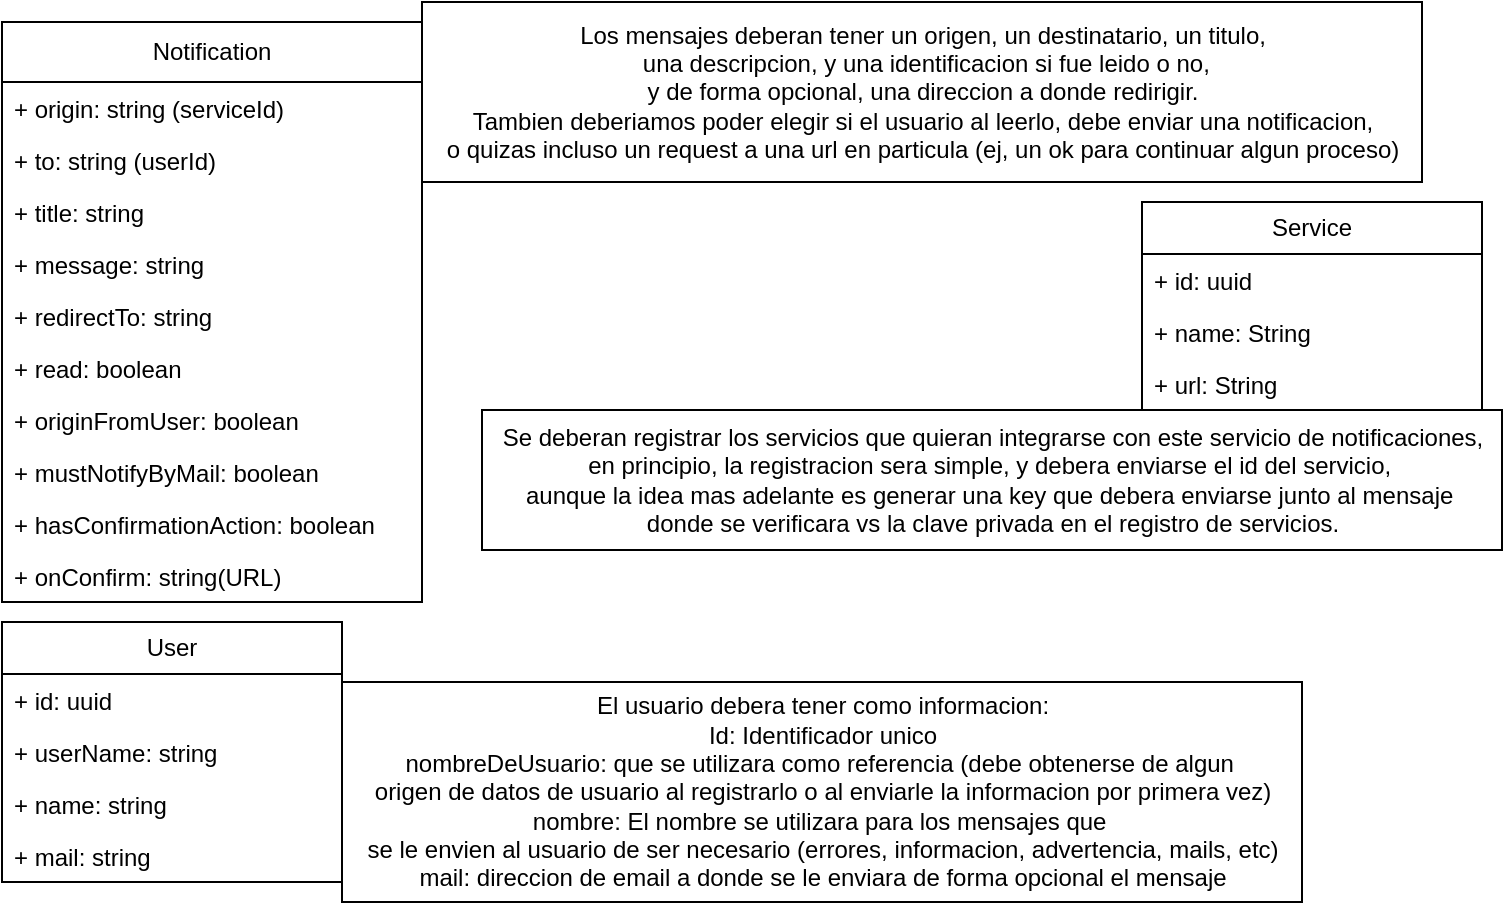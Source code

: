 <mxfile pages="4">
    <diagram name="Data model v0.1" id="mWY4o4TLyBDwmNCs7lso">
        <mxGraphModel dx="986" dy="429" grid="1" gridSize="10" guides="1" tooltips="1" connect="1" arrows="1" fold="1" page="1" pageScale="1" pageWidth="827" pageHeight="1169" math="0" shadow="0">
            <root>
                <mxCell id="0"/>
                <mxCell id="1" parent="0"/>
                <mxCell id="TygAouKfKQzUierTQuV3-1" value="Notification" style="swimlane;fontStyle=0;childLayout=stackLayout;horizontal=1;startSize=30;fillColor=none;horizontalStack=0;resizeParent=1;resizeParentMax=0;resizeLast=0;collapsible=1;marginBottom=0;whiteSpace=wrap;html=1;" parent="1" vertex="1">
                    <mxGeometry x="40" y="20" width="210" height="290" as="geometry"/>
                </mxCell>
                <mxCell id="TygAouKfKQzUierTQuV3-2" value="+ origin: string (serviceId)" style="text;strokeColor=none;fillColor=none;align=left;verticalAlign=top;spacingLeft=4;spacingRight=4;overflow=hidden;rotatable=0;points=[[0,0.5],[1,0.5]];portConstraint=eastwest;whiteSpace=wrap;html=1;" parent="TygAouKfKQzUierTQuV3-1" vertex="1">
                    <mxGeometry y="30" width="210" height="26" as="geometry"/>
                </mxCell>
                <mxCell id="TygAouKfKQzUierTQuV3-3" value="+ to: string (userId)" style="text;strokeColor=none;fillColor=none;align=left;verticalAlign=top;spacingLeft=4;spacingRight=4;overflow=hidden;rotatable=0;points=[[0,0.5],[1,0.5]];portConstraint=eastwest;whiteSpace=wrap;html=1;" parent="TygAouKfKQzUierTQuV3-1" vertex="1">
                    <mxGeometry y="56" width="210" height="26" as="geometry"/>
                </mxCell>
                <mxCell id="TygAouKfKQzUierTQuV3-4" value="+ title: string" style="text;strokeColor=none;fillColor=none;align=left;verticalAlign=top;spacingLeft=4;spacingRight=4;overflow=hidden;rotatable=0;points=[[0,0.5],[1,0.5]];portConstraint=eastwest;whiteSpace=wrap;html=1;" parent="TygAouKfKQzUierTQuV3-1" vertex="1">
                    <mxGeometry y="82" width="210" height="26" as="geometry"/>
                </mxCell>
                <mxCell id="TygAouKfKQzUierTQuV3-6" value="+ message: string" style="text;strokeColor=none;fillColor=none;align=left;verticalAlign=top;spacingLeft=4;spacingRight=4;overflow=hidden;rotatable=0;points=[[0,0.5],[1,0.5]];portConstraint=eastwest;whiteSpace=wrap;html=1;" parent="TygAouKfKQzUierTQuV3-1" vertex="1">
                    <mxGeometry y="108" width="210" height="26" as="geometry"/>
                </mxCell>
                <mxCell id="TygAouKfKQzUierTQuV3-7" value="+ redirectTo: string" style="text;strokeColor=none;fillColor=none;align=left;verticalAlign=top;spacingLeft=4;spacingRight=4;overflow=hidden;rotatable=0;points=[[0,0.5],[1,0.5]];portConstraint=eastwest;whiteSpace=wrap;html=1;" parent="TygAouKfKQzUierTQuV3-1" vertex="1">
                    <mxGeometry y="134" width="210" height="26" as="geometry"/>
                </mxCell>
                <mxCell id="TygAouKfKQzUierTQuV3-8" value="+ read: boolean" style="text;strokeColor=none;fillColor=none;align=left;verticalAlign=top;spacingLeft=4;spacingRight=4;overflow=hidden;rotatable=0;points=[[0,0.5],[1,0.5]];portConstraint=eastwest;whiteSpace=wrap;html=1;" parent="TygAouKfKQzUierTQuV3-1" vertex="1">
                    <mxGeometry y="160" width="210" height="26" as="geometry"/>
                </mxCell>
                <mxCell id="TygAouKfKQzUierTQuV3-9" value="+ originFromUser: boolean" style="text;strokeColor=none;fillColor=none;align=left;verticalAlign=top;spacingLeft=4;spacingRight=4;overflow=hidden;rotatable=0;points=[[0,0.5],[1,0.5]];portConstraint=eastwest;whiteSpace=wrap;html=1;" parent="TygAouKfKQzUierTQuV3-1" vertex="1">
                    <mxGeometry y="186" width="210" height="26" as="geometry"/>
                </mxCell>
                <mxCell id="TygAouKfKQzUierTQuV3-20" value="+ mustNotifyByMail: boolean" style="text;strokeColor=none;fillColor=none;align=left;verticalAlign=top;spacingLeft=4;spacingRight=4;overflow=hidden;rotatable=0;points=[[0,0.5],[1,0.5]];portConstraint=eastwest;whiteSpace=wrap;html=1;" parent="TygAouKfKQzUierTQuV3-1" vertex="1">
                    <mxGeometry y="212" width="210" height="26" as="geometry"/>
                </mxCell>
                <mxCell id="8lushPYLexxLa-VXEh43-3" value="+ hasConfirmationAction: boolean" style="text;strokeColor=none;fillColor=none;align=left;verticalAlign=top;spacingLeft=4;spacingRight=4;overflow=hidden;rotatable=0;points=[[0,0.5],[1,0.5]];portConstraint=eastwest;whiteSpace=wrap;html=1;" parent="TygAouKfKQzUierTQuV3-1" vertex="1">
                    <mxGeometry y="238" width="210" height="26" as="geometry"/>
                </mxCell>
                <mxCell id="8lushPYLexxLa-VXEh43-2" value="+ onConfirm: string(URL)" style="text;strokeColor=none;fillColor=none;align=left;verticalAlign=top;spacingLeft=4;spacingRight=4;overflow=hidden;rotatable=0;points=[[0,0.5],[1,0.5]];portConstraint=eastwest;whiteSpace=wrap;html=1;" parent="TygAouKfKQzUierTQuV3-1" vertex="1">
                    <mxGeometry y="264" width="210" height="26" as="geometry"/>
                </mxCell>
                <mxCell id="TygAouKfKQzUierTQuV3-5" value="Los mensajes deberan tener un origen, un destinatario, un titulo,&lt;br&gt;&amp;nbsp;una descripcion, y una identificacion si fue leido o no, &lt;br&gt;y de forma opcional, una direccion a donde redirigir.&lt;br&gt;Tambien deberiamos poder elegir si el usuario al leerlo, debe enviar una notificacion, &lt;br&gt;o quizas incluso un request a una url en particula (ej, un ok para continuar algun proceso)" style="text;html=1;align=center;verticalAlign=middle;resizable=0;points=[];autosize=1;strokeColor=default;fillColor=none;" parent="1" vertex="1">
                    <mxGeometry x="250" y="10" width="500" height="90" as="geometry"/>
                </mxCell>
                <mxCell id="TygAouKfKQzUierTQuV3-10" value="User" style="swimlane;fontStyle=0;childLayout=stackLayout;horizontal=1;startSize=26;fillColor=none;horizontalStack=0;resizeParent=1;resizeParentMax=0;resizeLast=0;collapsible=1;marginBottom=0;whiteSpace=wrap;html=1;" parent="1" vertex="1">
                    <mxGeometry x="40" y="320" width="170" height="130" as="geometry"/>
                </mxCell>
                <mxCell id="TygAouKfKQzUierTQuV3-11" value="+ id: uuid" style="text;strokeColor=none;fillColor=none;align=left;verticalAlign=top;spacingLeft=4;spacingRight=4;overflow=hidden;rotatable=0;points=[[0,0.5],[1,0.5]];portConstraint=eastwest;whiteSpace=wrap;html=1;" parent="TygAouKfKQzUierTQuV3-10" vertex="1">
                    <mxGeometry y="26" width="170" height="26" as="geometry"/>
                </mxCell>
                <mxCell id="TygAouKfKQzUierTQuV3-12" value="+ userName: string" style="text;strokeColor=none;fillColor=none;align=left;verticalAlign=top;spacingLeft=4;spacingRight=4;overflow=hidden;rotatable=0;points=[[0,0.5],[1,0.5]];portConstraint=eastwest;whiteSpace=wrap;html=1;" parent="TygAouKfKQzUierTQuV3-10" vertex="1">
                    <mxGeometry y="52" width="170" height="26" as="geometry"/>
                </mxCell>
                <mxCell id="TygAouKfKQzUierTQuV3-13" value="+ name: string" style="text;strokeColor=none;fillColor=none;align=left;verticalAlign=top;spacingLeft=4;spacingRight=4;overflow=hidden;rotatable=0;points=[[0,0.5],[1,0.5]];portConstraint=eastwest;whiteSpace=wrap;html=1;" parent="TygAouKfKQzUierTQuV3-10" vertex="1">
                    <mxGeometry y="78" width="170" height="26" as="geometry"/>
                </mxCell>
                <mxCell id="TygAouKfKQzUierTQuV3-19" value="+ mail: string" style="text;strokeColor=none;fillColor=none;align=left;verticalAlign=top;spacingLeft=4;spacingRight=4;overflow=hidden;rotatable=0;points=[[0,0.5],[1,0.5]];portConstraint=eastwest;whiteSpace=wrap;html=1;" parent="TygAouKfKQzUierTQuV3-10" vertex="1">
                    <mxGeometry y="104" width="170" height="26" as="geometry"/>
                </mxCell>
                <mxCell id="TygAouKfKQzUierTQuV3-15" value="Service" style="swimlane;fontStyle=0;childLayout=stackLayout;horizontal=1;startSize=26;fillColor=none;horizontalStack=0;resizeParent=1;resizeParentMax=0;resizeLast=0;collapsible=1;marginBottom=0;whiteSpace=wrap;html=1;" parent="1" vertex="1">
                    <mxGeometry x="610" y="110" width="170" height="104" as="geometry"/>
                </mxCell>
                <mxCell id="TygAouKfKQzUierTQuV3-16" value="+ id: uuid" style="text;strokeColor=none;fillColor=none;align=left;verticalAlign=top;spacingLeft=4;spacingRight=4;overflow=hidden;rotatable=0;points=[[0,0.5],[1,0.5]];portConstraint=eastwest;whiteSpace=wrap;html=1;" parent="TygAouKfKQzUierTQuV3-15" vertex="1">
                    <mxGeometry y="26" width="170" height="26" as="geometry"/>
                </mxCell>
                <mxCell id="TygAouKfKQzUierTQuV3-17" value="+ name: String" style="text;strokeColor=none;fillColor=none;align=left;verticalAlign=top;spacingLeft=4;spacingRight=4;overflow=hidden;rotatable=0;points=[[0,0.5],[1,0.5]];portConstraint=eastwest;whiteSpace=wrap;html=1;" parent="TygAouKfKQzUierTQuV3-15" vertex="1">
                    <mxGeometry y="52" width="170" height="26" as="geometry"/>
                </mxCell>
                <mxCell id="TygAouKfKQzUierTQuV3-18" value="+ url: String" style="text;strokeColor=none;fillColor=none;align=left;verticalAlign=top;spacingLeft=4;spacingRight=4;overflow=hidden;rotatable=0;points=[[0,0.5],[1,0.5]];portConstraint=eastwest;whiteSpace=wrap;html=1;" parent="TygAouKfKQzUierTQuV3-15" vertex="1">
                    <mxGeometry y="78" width="170" height="26" as="geometry"/>
                </mxCell>
                <mxCell id="gzlC1N9TH0gWAyGtzyF3-1" value="&lt;div&gt;El usuario debera tener como informacion:&lt;/div&gt;&lt;div&gt;Id: Identificador unico&lt;/div&gt;&lt;div&gt;nombreDeUsuario: que se utilizara como referencia (debe obtenerse de algun&amp;nbsp;&lt;/div&gt;&lt;div&gt;origen de datos de usuario al registrarlo o al enviarle la informacion por primera vez)&lt;/div&gt;&lt;div&gt;nombre: El nombre se utilizara para los mensajes que&amp;nbsp;&lt;/div&gt;&lt;div&gt;se le envien al usuario de ser necesario (errores, informacion, advertencia, mails, etc)&lt;/div&gt;&lt;div&gt;mail: direccion de email a donde se le enviara de forma opcional el mensaje&lt;/div&gt;" style="text;html=1;align=center;verticalAlign=middle;resizable=0;points=[];autosize=1;strokeColor=default;fillColor=none;" parent="1" vertex="1">
                    <mxGeometry x="210" y="350" width="480" height="110" as="geometry"/>
                </mxCell>
                <mxCell id="8lushPYLexxLa-VXEh43-1" value="&lt;div&gt;Se deberan registrar los servicios que quieran integrarse con este servicio de notificaciones,&lt;/div&gt;&lt;div&gt;en principio, la registracion sera simple, y debera enviarse el id del servicio,&amp;nbsp;&lt;/div&gt;&lt;div&gt;aunque la idea mas adelante es generar una key que debera enviarse junto al mensaje&amp;nbsp;&lt;/div&gt;&lt;div&gt;donde se verificara vs la clave privada en el registro de servicios.&lt;/div&gt;" style="text;html=1;align=center;verticalAlign=middle;resizable=0;points=[];autosize=1;strokeColor=default;fillColor=none;" parent="1" vertex="1">
                    <mxGeometry x="280" y="214" width="510" height="70" as="geometry"/>
                </mxCell>
            </root>
        </mxGraphModel>
    </diagram>
    <diagram name="Data model v0.2" id="7mP8LvBhJa3DPSpxojy-">
        <mxGraphModel dx="986" dy="429" grid="1" gridSize="10" guides="1" tooltips="1" connect="1" arrows="1" fold="1" page="1" pageScale="1" pageWidth="827" pageHeight="1169" math="0" shadow="0">
            <root>
                <mxCell id="sjcWgixEKw-Ir5j6e7rO-0"/>
                <mxCell id="sjcWgixEKw-Ir5j6e7rO-1" parent="sjcWgixEKw-Ir5j6e7rO-0"/>
                <mxCell id="sjcWgixEKw-Ir5j6e7rO-2" value="Notification" style="swimlane;fontStyle=0;childLayout=stackLayout;horizontal=1;startSize=30;fillColor=none;horizontalStack=0;resizeParent=1;resizeParentMax=0;resizeLast=0;collapsible=1;marginBottom=0;whiteSpace=wrap;html=1;" vertex="1" parent="sjcWgixEKw-Ir5j6e7rO-1">
                    <mxGeometry x="40" y="20" width="210" height="268" as="geometry"/>
                </mxCell>
                <mxCell id="sjcWgixEKw-Ir5j6e7rO-3" value="+ origin: string (serviceId)" style="text;strokeColor=none;fillColor=none;align=left;verticalAlign=top;spacingLeft=4;spacingRight=4;overflow=hidden;rotatable=0;points=[[0,0.5],[1,0.5]];portConstraint=eastwest;whiteSpace=wrap;html=1;" vertex="1" parent="sjcWgixEKw-Ir5j6e7rO-2">
                    <mxGeometry y="30" width="210" height="26" as="geometry"/>
                </mxCell>
                <mxCell id="sjcWgixEKw-Ir5j6e7rO-4" value="+ to: string (userId)" style="text;strokeColor=none;fillColor=none;align=left;verticalAlign=top;spacingLeft=4;spacingRight=4;overflow=hidden;rotatable=0;points=[[0,0.5],[1,0.5]];portConstraint=eastwest;whiteSpace=wrap;html=1;" vertex="1" parent="sjcWgixEKw-Ir5j6e7rO-2">
                    <mxGeometry y="56" width="210" height="26" as="geometry"/>
                </mxCell>
                <mxCell id="sjcWgixEKw-Ir5j6e7rO-5" value="+ title: string" style="text;strokeColor=none;fillColor=none;align=left;verticalAlign=top;spacingLeft=4;spacingRight=4;overflow=hidden;rotatable=0;points=[[0,0.5],[1,0.5]];portConstraint=eastwest;whiteSpace=wrap;html=1;" vertex="1" parent="sjcWgixEKw-Ir5j6e7rO-2">
                    <mxGeometry y="82" width="210" height="26" as="geometry"/>
                </mxCell>
                <mxCell id="sjcWgixEKw-Ir5j6e7rO-6" value="+ message: string" style="text;strokeColor=none;fillColor=none;align=left;verticalAlign=top;spacingLeft=4;spacingRight=4;overflow=hidden;rotatable=0;points=[[0,0.5],[1,0.5]];portConstraint=eastwest;whiteSpace=wrap;html=1;" vertex="1" parent="sjcWgixEKw-Ir5j6e7rO-2">
                    <mxGeometry y="108" width="210" height="26" as="geometry"/>
                </mxCell>
                <mxCell id="sjcWgixEKw-Ir5j6e7rO-7" value="+ redirectTo: string" style="text;strokeColor=none;fillColor=none;align=left;verticalAlign=top;spacingLeft=4;spacingRight=4;overflow=hidden;rotatable=0;points=[[0,0.5],[1,0.5]];portConstraint=eastwest;whiteSpace=wrap;html=1;" vertex="1" parent="sjcWgixEKw-Ir5j6e7rO-2">
                    <mxGeometry y="134" width="210" height="26" as="geometry"/>
                </mxCell>
                <mxCell id="sjcWgixEKw-Ir5j6e7rO-8" value="+ read: boolean" style="text;strokeColor=none;fillColor=none;align=left;verticalAlign=top;spacingLeft=4;spacingRight=4;overflow=hidden;rotatable=0;points=[[0,0.5],[1,0.5]];portConstraint=eastwest;whiteSpace=wrap;html=1;" vertex="1" parent="sjcWgixEKw-Ir5j6e7rO-2">
                    <mxGeometry y="160" width="210" height="26" as="geometry"/>
                </mxCell>
                <mxCell id="sjcWgixEKw-Ir5j6e7rO-11" value="+ hasConfirmationAction: boolean" style="text;strokeColor=none;fillColor=none;align=left;verticalAlign=top;spacingLeft=4;spacingRight=4;overflow=hidden;rotatable=0;points=[[0,0.5],[1,0.5]];portConstraint=eastwest;whiteSpace=wrap;html=1;" vertex="1" parent="sjcWgixEKw-Ir5j6e7rO-2">
                    <mxGeometry y="186" width="210" height="26" as="geometry"/>
                </mxCell>
                <mxCell id="sjcWgixEKw-Ir5j6e7rO-12" value="+ onConfirm: string(URL)" style="text;strokeColor=none;fillColor=none;align=left;verticalAlign=top;spacingLeft=4;spacingRight=4;overflow=hidden;rotatable=0;points=[[0,0.5],[1,0.5]];portConstraint=eastwest;whiteSpace=wrap;html=1;" vertex="1" parent="sjcWgixEKw-Ir5j6e7rO-2">
                    <mxGeometry y="212" width="210" height="26" as="geometry"/>
                </mxCell>
                <mxCell id="kG2n3FLrNMvm0g0FcWur-0" value="&amp;nbsp;+ confirmationValue: boolean" style="text;html=1;strokeColor=none;fillColor=none;align=left;verticalAlign=middle;whiteSpace=wrap;rounded=0;" vertex="1" parent="sjcWgixEKw-Ir5j6e7rO-2">
                    <mxGeometry y="238" width="210" height="30" as="geometry"/>
                </mxCell>
                <mxCell id="sjcWgixEKw-Ir5j6e7rO-13" value="Los mensajes deberan tener un origen, un destinatario, un titulo,&lt;br&gt;&amp;nbsp;una descripcion, y una identificacion si fue leido o no, &lt;br&gt;y de forma opcional, una direccion a donde redirigir.&lt;br&gt;Tambien deberiamos poder elegir si el usuario al leerlo, debe enviar una notificacion, &lt;br&gt;o quizas incluso un request a una url en particula (ej, un ok para continuar algun proceso)" style="text;html=1;align=center;verticalAlign=middle;resizable=0;points=[];autosize=1;strokeColor=default;fillColor=none;" vertex="1" parent="sjcWgixEKw-Ir5j6e7rO-1">
                    <mxGeometry x="250" y="10" width="500" height="90" as="geometry"/>
                </mxCell>
            </root>
        </mxGraphModel>
    </diagram>
    <diagram id="eO74APPP4U8IhmerHV7s" name="Service Interactions">
        <mxGraphModel dx="986" dy="429" grid="1" gridSize="10" guides="1" tooltips="1" connect="1" arrows="1" fold="1" page="1" pageScale="1" pageWidth="827" pageHeight="1169" math="0" shadow="0">
            <root>
                <mxCell id="0"/>
                <mxCell id="1" parent="0"/>
                <mxCell id="OpSS7umCuoOMNEhT2zQC-13" style="edgeStyle=none;html=1;entryX=0.28;entryY=0.99;entryDx=0;entryDy=0;entryPerimeter=0;exitX=1.048;exitY=0.641;exitDx=0;exitDy=0;exitPerimeter=0;" edge="1" parent="1" source="OpSS7umCuoOMNEhT2zQC-1" target="OpSS7umCuoOMNEhT2zQC-10">
                    <mxGeometry relative="1" as="geometry"/>
                </mxCell>
                <mxCell id="OpSS7umCuoOMNEhT2zQC-14" value="Notifications Summary" style="edgeLabel;html=1;align=center;verticalAlign=middle;resizable=0;points=[];" vertex="1" connectable="0" parent="OpSS7umCuoOMNEhT2zQC-13">
                    <mxGeometry x="-0.104" relative="1" as="geometry">
                        <mxPoint x="37" y="5" as="offset"/>
                    </mxGeometry>
                </mxCell>
                <mxCell id="OpSS7umCuoOMNEhT2zQC-1" value="Notification Service" style="points=[];aspect=fixed;html=1;align=center;shadow=0;dashed=0;image;image=img/lib/allied_telesis/computer_and_terminals/Personal_Computer_with_Server.svg;" vertex="1" parent="1">
                    <mxGeometry x="383" y="170" width="62.4" height="62.4" as="geometry"/>
                </mxCell>
                <mxCell id="OpSS7umCuoOMNEhT2zQC-5" value="Services" style="text;html=1;align=center;verticalAlign=middle;resizable=0;points=[];autosize=1;strokeColor=none;fillColor=none;" vertex="1" parent="1">
                    <mxGeometry x="66.3" y="170" width="70" height="30" as="geometry"/>
                </mxCell>
                <mxCell id="OpSS7umCuoOMNEhT2zQC-6" value="" style="group" vertex="1" connectable="0" parent="1">
                    <mxGeometry x="60" y="80" width="82.6" height="74" as="geometry"/>
                </mxCell>
                <mxCell id="OpSS7umCuoOMNEhT2zQC-2" value="" style="points=[];aspect=fixed;html=1;align=center;shadow=0;dashed=0;image;image=img/lib/allied_telesis/computer_and_terminals/Server_Desktop.svg;" vertex="1" parent="OpSS7umCuoOMNEhT2zQC-6">
                    <mxGeometry width="42.6" height="54" as="geometry"/>
                </mxCell>
                <mxCell id="OpSS7umCuoOMNEhT2zQC-3" value="" style="points=[];aspect=fixed;html=1;align=center;shadow=0;dashed=0;image;image=img/lib/allied_telesis/computer_and_terminals/Server_Desktop.svg;" vertex="1" parent="OpSS7umCuoOMNEhT2zQC-6">
                    <mxGeometry x="20" y="10" width="42.6" height="54" as="geometry"/>
                </mxCell>
                <mxCell id="OpSS7umCuoOMNEhT2zQC-4" value="" style="points=[];aspect=fixed;html=1;align=center;shadow=0;dashed=0;image;image=img/lib/allied_telesis/computer_and_terminals/Server_Desktop.svg;" vertex="1" parent="OpSS7umCuoOMNEhT2zQC-6">
                    <mxGeometry x="40" y="20" width="42.6" height="54" as="geometry"/>
                </mxCell>
                <mxCell id="OpSS7umCuoOMNEhT2zQC-7" style="edgeStyle=none;html=1;" edge="1" parent="1" source="OpSS7umCuoOMNEhT2zQC-4" target="OpSS7umCuoOMNEhT2zQC-1">
                    <mxGeometry relative="1" as="geometry"/>
                </mxCell>
                <mxCell id="OpSS7umCuoOMNEhT2zQC-8" value="Notification(POST)" style="text;html=1;align=center;verticalAlign=middle;resizable=0;points=[];autosize=1;strokeColor=none;fillColor=none;" vertex="1" parent="1">
                    <mxGeometry x="205" y="124" width="120" height="30" as="geometry"/>
                </mxCell>
                <mxCell id="OpSS7umCuoOMNEhT2zQC-11" style="edgeStyle=none;html=1;" edge="1" parent="1" source="OpSS7umCuoOMNEhT2zQC-10" target="OpSS7umCuoOMNEhT2zQC-1">
                    <mxGeometry relative="1" as="geometry"/>
                </mxCell>
                <mxCell id="OpSS7umCuoOMNEhT2zQC-12" value="Has Notification?" style="edgeLabel;html=1;align=center;verticalAlign=middle;resizable=0;points=[];" vertex="1" connectable="0" parent="OpSS7umCuoOMNEhT2zQC-11">
                    <mxGeometry x="0.138" relative="1" as="geometry">
                        <mxPoint y="-20" as="offset"/>
                    </mxGeometry>
                </mxCell>
                <mxCell id="OpSS7umCuoOMNEhT2zQC-15" style="edgeStyle=none;html=1;exitX=0.5;exitY=1;exitDx=0;exitDy=0;exitPerimeter=0;entryX=1.01;entryY=0.897;entryDx=0;entryDy=0;entryPerimeter=0;" edge="1" parent="1" source="OpSS7umCuoOMNEhT2zQC-10" target="OpSS7umCuoOMNEhT2zQC-1">
                    <mxGeometry relative="1" as="geometry">
                        <Array as="points">
                            <mxPoint x="670" y="240"/>
                            <mxPoint x="500" y="240"/>
                        </Array>
                    </mxGeometry>
                </mxCell>
                <mxCell id="OpSS7umCuoOMNEhT2zQC-16" value="Read Message" style="edgeLabel;html=1;align=center;verticalAlign=middle;resizable=0;points=[];" vertex="1" connectable="0" parent="OpSS7umCuoOMNEhT2zQC-15">
                    <mxGeometry x="0.021" y="-2" relative="1" as="geometry">
                        <mxPoint y="13" as="offset"/>
                    </mxGeometry>
                </mxCell>
                <mxCell id="OpSS7umCuoOMNEhT2zQC-17" style="edgeStyle=none;html=1;entryX=1.01;entryY=0.872;entryDx=0;entryDy=0;entryPerimeter=0;" edge="1" parent="1" source="OpSS7umCuoOMNEhT2zQC-10" target="OpSS7umCuoOMNEhT2zQC-1">
                    <mxGeometry relative="1" as="geometry">
                        <Array as="points">
                            <mxPoint x="690" y="270"/>
                            <mxPoint x="500" y="270"/>
                        </Array>
                    </mxGeometry>
                </mxCell>
                <mxCell id="OpSS7umCuoOMNEhT2zQC-18" value="Confirm Message" style="edgeLabel;html=1;align=center;verticalAlign=middle;resizable=0;points=[];" vertex="1" connectable="0" parent="OpSS7umCuoOMNEhT2zQC-17">
                    <mxGeometry x="0.047" relative="1" as="geometry">
                        <mxPoint x="-13" y="20" as="offset"/>
                    </mxGeometry>
                </mxCell>
                <mxCell id="OpSS7umCuoOMNEhT2zQC-19" style="edgeStyle=none;html=1;entryX=1.074;entryY=0.923;entryDx=0;entryDy=0;entryPerimeter=0;" edge="1" parent="1" target="OpSS7umCuoOMNEhT2zQC-1">
                    <mxGeometry relative="1" as="geometry">
                        <mxPoint x="715" y="150" as="sourcePoint"/>
                        <Array as="points">
                            <mxPoint x="660" y="210"/>
                            <mxPoint x="500" y="210"/>
                        </Array>
                    </mxGeometry>
                </mxCell>
                <mxCell id="OpSS7umCuoOMNEhT2zQC-20" value="NotificationsByPage" style="edgeLabel;html=1;align=center;verticalAlign=middle;resizable=0;points=[];" vertex="1" connectable="0" parent="OpSS7umCuoOMNEhT2zQC-19">
                    <mxGeometry x="0.205" y="2" relative="1" as="geometry">
                        <mxPoint x="32" y="8" as="offset"/>
                    </mxGeometry>
                </mxCell>
                <mxCell id="OpSS7umCuoOMNEhT2zQC-10" value="User (mail)" style="sketch=0;html=1;dashed=0;whitespace=wrap;fillColor=#2875E2;strokeColor=#ffffff;points=[[0.005,0.63,0],[0.1,0.2,0],[0.9,0.2,0],[0.5,0,0],[0.995,0.63,0],[0.72,0.99,0],[0.5,1,0],[0.28,0.99,0]];verticalLabelPosition=bottom;align=center;verticalAlign=top;shape=mxgraph.kubernetes.icon;prIcon=user" vertex="1" parent="1">
                    <mxGeometry x="690" y="96" width="50" height="48" as="geometry"/>
                </mxCell>
            </root>
        </mxGraphModel>
    </diagram>
    <diagram id="QTha1TkDxwDReG5nC5PX" name="Service Overview">
        <mxGraphModel dx="1409" dy="613" grid="1" gridSize="10" guides="1" tooltips="1" connect="1" arrows="1" fold="1" page="1" pageScale="1" pageWidth="827" pageHeight="1169" math="0" shadow="0">
            <root>
                <mxCell id="0"/>
                <mxCell id="1" parent="0"/>
                <mxCell id="VCftR9fVP_pSxhRntmX6-1" value="MongoDB" style="image;html=1;image=img/lib/clip_art/computers/Database_128x128.png" vertex="1" parent="1">
                    <mxGeometry x="40" y="200" width="80" height="80" as="geometry"/>
                </mxCell>
                <mxCell id="VCftR9fVP_pSxhRntmX6-2" value="Api's" style="swimlane;horizontal=0;whiteSpace=wrap;html=1;" vertex="1" parent="1">
                    <mxGeometry x="260" y="80" width="390" height="420" as="geometry"/>
                </mxCell>
                <mxCell id="VCftR9fVP_pSxhRntmX6-5" value="Notifications" style="swimlane;whiteSpace=wrap;html=1;" vertex="1" parent="VCftR9fVP_pSxhRntmX6-2">
                    <mxGeometry x="50" y="20" width="200" height="200" as="geometry"/>
                </mxCell>
            </root>
        </mxGraphModel>
    </diagram>
    <diagram id="dwBGojvD3zhSCD_R2t3z" name="To-Do Lists">
        <mxGraphModel dx="986" dy="429" grid="1" gridSize="10" guides="1" tooltips="1" connect="1" arrows="1" fold="1" page="1" pageScale="1" pageWidth="827" pageHeight="1169" math="0" shadow="0">
            <root>
                <mxCell id="0"/>
                <mxCell id="1" parent="0"/>
                <mxCell id="7cHqp5nbEBH5dEc2-XC7-11" value="To-Do" style="swimlane;whiteSpace=wrap;html=1;" parent="1" vertex="1">
                    <mxGeometry x="34" y="10" width="380" height="430" as="geometry"/>
                </mxCell>
                <mxCell id="7cHqp5nbEBH5dEc2-XC7-16" value="Define service overview" style="text;html=1;strokeColor=none;fillColor=none;align=center;verticalAlign=middle;whiteSpace=wrap;rounded=0;" parent="7cHqp5nbEBH5dEc2-XC7-11" vertex="1">
                    <mxGeometry x="110" y="40" width="70" height="40" as="geometry"/>
                </mxCell>
                <mxCell id="7cHqp5nbEBH5dEc2-XC7-24" value="User related configurations" style="swimlane;whiteSpace=wrap;html=1;" parent="7cHqp5nbEBH5dEc2-XC7-11" vertex="1">
                    <mxGeometry x="20" y="210" width="200" height="200" as="geometry"/>
                </mxCell>
                <mxCell id="7cHqp5nbEBH5dEc2-XC7-21" value="toggle User email notifications" style="text;html=1;strokeColor=none;fillColor=none;align=center;verticalAlign=middle;whiteSpace=wrap;rounded=0;" parent="7cHqp5nbEBH5dEc2-XC7-24" vertex="1">
                    <mxGeometry x="90" y="40" width="60" height="30" as="geometry"/>
                </mxCell>
                <mxCell id="7cHqp5nbEBH5dEc2-XC7-20" value="User language" style="text;html=1;strokeColor=none;fillColor=none;align=center;verticalAlign=middle;whiteSpace=wrap;rounded=0;" parent="7cHqp5nbEBH5dEc2-XC7-24" vertex="1">
                    <mxGeometry x="10" y="40" width="60" height="30" as="geometry"/>
                </mxCell>
                <mxCell id="7cHqp5nbEBH5dEc2-XC7-25" value="set user name" style="text;html=1;align=center;verticalAlign=middle;resizable=0;points=[];autosize=1;strokeColor=none;fillColor=none;" parent="7cHqp5nbEBH5dEc2-XC7-24" vertex="1">
                    <mxGeometry x="10" y="98" width="100" height="30" as="geometry"/>
                </mxCell>
                <mxCell id="7cHqp5nbEBH5dEc2-XC7-19" value="User configuration page(api)" style="text;html=1;strokeColor=none;fillColor=none;align=center;verticalAlign=middle;whiteSpace=wrap;rounded=0;" parent="7cHqp5nbEBH5dEc2-XC7-24" vertex="1">
                    <mxGeometry x="120" y="98" width="60" height="30" as="geometry"/>
                </mxCell>
                <mxCell id="7cHqp5nbEBH5dEc2-XC7-26" value="Integration with kafka or MQs" style="text;html=1;strokeColor=none;fillColor=none;align=center;verticalAlign=middle;whiteSpace=wrap;rounded=0;" parent="7cHqp5nbEBH5dEc2-XC7-11" vertex="1">
                    <mxGeometry x="130" y="110" width="60" height="30" as="geometry"/>
                </mxCell>
                <mxCell id="7cHqp5nbEBH5dEc2-XC7-28" value="Integration with email services" style="text;html=1;strokeColor=none;fillColor=none;align=center;verticalAlign=middle;whiteSpace=wrap;rounded=0;" parent="7cHqp5nbEBH5dEc2-XC7-11" vertex="1">
                    <mxGeometry x="210" y="45" width="60" height="30" as="geometry"/>
                </mxCell>
                <mxCell id="7cHqp5nbEBH5dEc2-XC7-29" value="Actual coding" style="text;html=1;strokeColor=none;fillColor=none;align=center;verticalAlign=middle;whiteSpace=wrap;rounded=0;" parent="7cHqp5nbEBH5dEc2-XC7-11" vertex="1">
                    <mxGeometry x="220" y="100" width="50" height="30" as="geometry"/>
                </mxCell>
                <mxCell id="7cHqp5nbEBH5dEc2-XC7-30" value="Publish basic notification services" style="text;html=1;strokeColor=none;fillColor=none;align=center;verticalAlign=middle;whiteSpace=wrap;rounded=0;" parent="7cHqp5nbEBH5dEc2-XC7-11" vertex="1">
                    <mxGeometry x="236" y="160" width="60" height="30" as="geometry"/>
                </mxCell>
                <mxCell id="7cHqp5nbEBH5dEc2-XC7-31" value="Unit testing" style="text;html=1;strokeColor=none;fillColor=none;align=center;verticalAlign=middle;whiteSpace=wrap;rounded=0;" parent="7cHqp5nbEBH5dEc2-XC7-11" vertex="1">
                    <mxGeometry x="226" y="220" width="60" height="30" as="geometry"/>
                </mxCell>
                <mxCell id="7cHqp5nbEBH5dEc2-XC7-32" value="Design service registration" style="text;html=1;strokeColor=none;fillColor=none;align=center;verticalAlign=middle;whiteSpace=wrap;rounded=0;" parent="7cHqp5nbEBH5dEc2-XC7-11" vertex="1">
                    <mxGeometry x="296" y="80" width="60" height="30" as="geometry"/>
                </mxCell>
                <mxCell id="7cHqp5nbEBH5dEc2-XC7-33" value="Service registration services" style="text;html=1;strokeColor=none;fillColor=none;align=center;verticalAlign=middle;whiteSpace=wrap;rounded=0;" parent="7cHqp5nbEBH5dEc2-XC7-11" vertex="1">
                    <mxGeometry x="306" y="140" width="60" height="30" as="geometry"/>
                </mxCell>
                <mxCell id="7cHqp5nbEBH5dEc2-XC7-35" value="Update notification services to allow service verification" style="text;html=1;strokeColor=none;fillColor=none;align=center;verticalAlign=middle;whiteSpace=wrap;rounded=0;" parent="7cHqp5nbEBH5dEc2-XC7-11" vertex="1">
                    <mxGeometry x="220" y="270" width="120" height="30" as="geometry"/>
                </mxCell>
                <mxCell id="7cHqp5nbEBH5dEc2-XC7-34" value="Automate test" style="text;html=1;strokeColor=none;fillColor=none;align=center;verticalAlign=middle;whiteSpace=wrap;rounded=0;" parent="7cHqp5nbEBH5dEc2-XC7-11" vertex="1">
                    <mxGeometry x="306" y="220" width="60" height="30" as="geometry"/>
                </mxCell>
                <mxCell id="7cHqp5nbEBH5dEc2-XC7-37" value="Design test cases" style="text;html=1;strokeColor=none;fillColor=none;align=center;verticalAlign=middle;whiteSpace=wrap;rounded=0;" parent="7cHqp5nbEBH5dEc2-XC7-11" vertex="1">
                    <mxGeometry x="246" y="310" width="60" height="30" as="geometry"/>
                </mxCell>
                <mxCell id="7cHqp5nbEBH5dEc2-XC7-38" value="Add documentation" style="text;html=1;strokeColor=none;fillColor=none;align=center;verticalAlign=middle;whiteSpace=wrap;rounded=0;" parent="7cHqp5nbEBH5dEc2-XC7-11" vertex="1">
                    <mxGeometry x="30" y="160" width="60" height="30" as="geometry"/>
                </mxCell>
                <mxCell id="PgaspwkGl3XWcTDYRMXL-1" value="add database conectivity" style="text;html=1;strokeColor=none;fillColor=none;align=center;verticalAlign=middle;whiteSpace=wrap;rounded=0;" parent="7cHqp5nbEBH5dEc2-XC7-11" vertex="1">
                    <mxGeometry x="306" y="340" width="60" height="30" as="geometry"/>
                </mxCell>
                <mxCell id="PgaspwkGl3XWcTDYRMXL-2" value="add multiple database flavour conectivity" style="text;html=1;strokeColor=none;fillColor=none;align=center;verticalAlign=middle;whiteSpace=wrap;rounded=0;" parent="7cHqp5nbEBH5dEc2-XC7-11" vertex="1">
                    <mxGeometry x="226" y="370" width="60" height="30" as="geometry"/>
                </mxCell>
                <mxCell id="7cHqp5nbEBH5dEc2-XC7-18" value="Define service interactions" style="text;html=1;strokeColor=none;fillColor=none;align=center;verticalAlign=middle;whiteSpace=wrap;rounded=0;" parent="7cHqp5nbEBH5dEc2-XC7-11" vertex="1">
                    <mxGeometry x="25" y="95" width="65" height="40" as="geometry"/>
                </mxCell>
                <mxCell id="7cHqp5nbEBH5dEc2-XC7-15" value="Define base model" style="text;html=1;strokeColor=none;fillColor=none;align=center;verticalAlign=middle;whiteSpace=wrap;rounded=0;" parent="7cHqp5nbEBH5dEc2-XC7-11" vertex="1">
                    <mxGeometry y="40" width="90" height="30" as="geometry"/>
                </mxCell>
                <mxCell id="7cHqp5nbEBH5dEc2-XC7-13" value="Done" style="swimlane;whiteSpace=wrap;html=1;" parent="1" vertex="1">
                    <mxGeometry x="470" y="10" width="310" height="420" as="geometry"/>
                </mxCell>
            </root>
        </mxGraphModel>
    </diagram>
</mxfile>